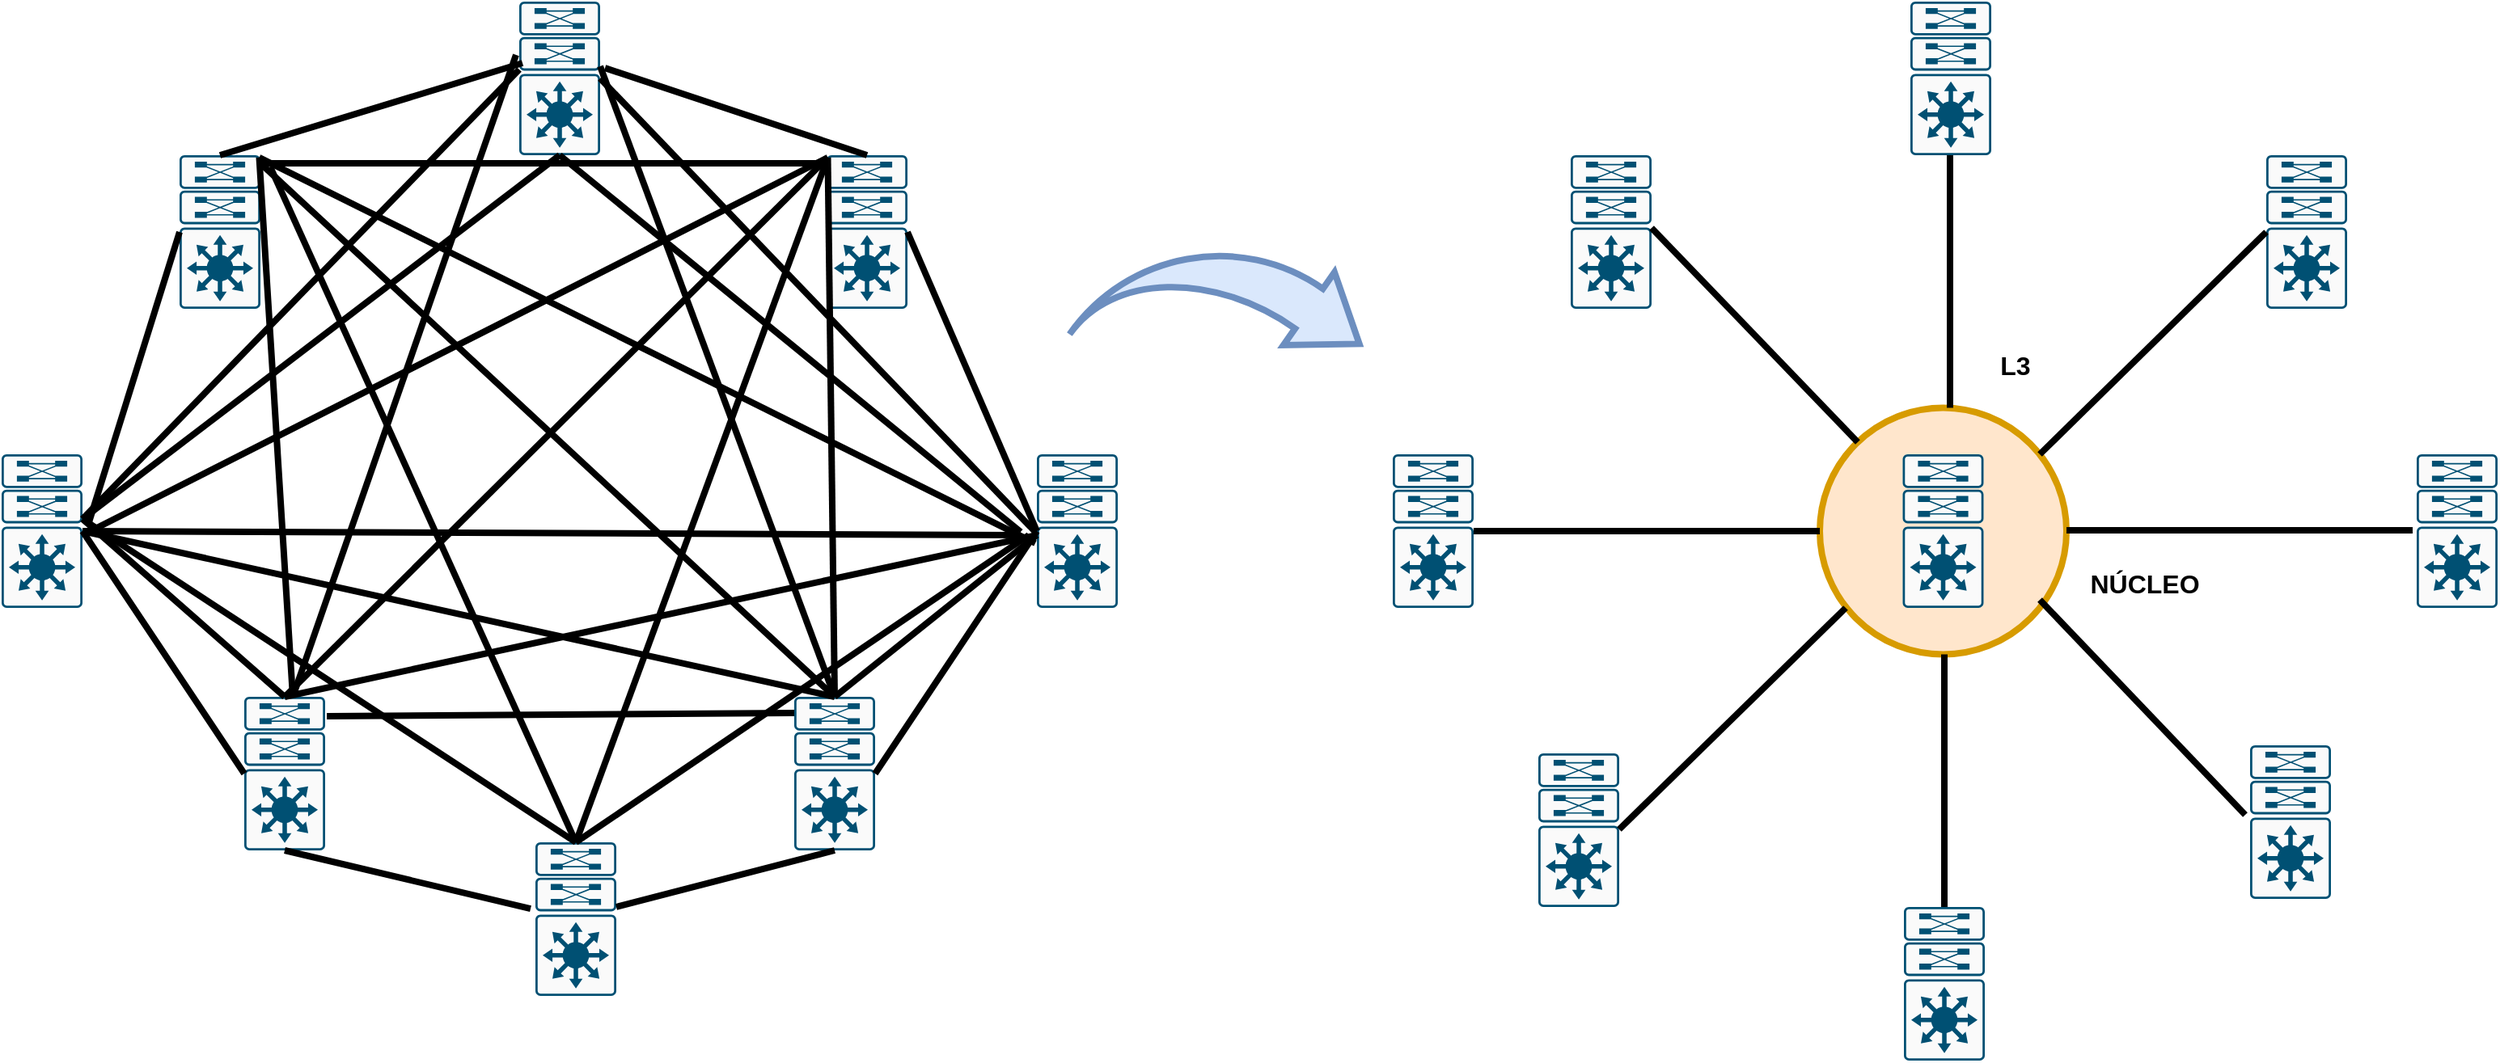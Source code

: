 <mxfile version="24.0.5" type="device">
  <diagram name="Página-1" id="8-JBJXPizwCX4QewKFlV">
    <mxGraphModel dx="1194" dy="716" grid="1" gridSize="10" guides="1" tooltips="1" connect="1" arrows="1" fold="1" page="1" pageScale="1" pageWidth="827" pageHeight="1169" math="0" shadow="0">
      <root>
        <mxCell id="0" />
        <mxCell id="1" parent="0" />
        <mxCell id="4xtseMIahhSM2XRDExMG-50" value="" style="ellipse;whiteSpace=wrap;html=1;aspect=fixed;fillColor=#ffe6cc;strokeColor=#d79b00;strokeWidth=4;" vertex="1" parent="1">
          <mxGeometry x="1164" y="251.25" width="152.5" height="152.5" as="geometry" />
        </mxCell>
        <mxCell id="4xtseMIahhSM2XRDExMG-1" value="" style="sketch=0;points=[[0.015,0.015,0],[0.985,0.015,0],[0.985,0.985,0],[0.015,0.985,0],[0.25,0,0],[0.5,0,0],[0.75,0,0],[1,0.25,0],[1,0.5,0],[1,0.75,0],[0.75,1,0],[0.5,1,0],[0.25,1,0],[0,0.75,0],[0,0.5,0],[0,0.25,0]];verticalLabelPosition=bottom;html=1;verticalAlign=top;aspect=fixed;align=center;pointerEvents=1;shape=mxgraph.cisco19.rect;prIcon=l3_switch_with_dual_supervisor;fillColor=#FAFAFA;strokeColor=#005073;" vertex="1" parent="1">
          <mxGeometry x="360" width="50" height="95" as="geometry" />
        </mxCell>
        <mxCell id="4xtseMIahhSM2XRDExMG-2" value="" style="sketch=0;points=[[0.015,0.015,0],[0.985,0.015,0],[0.985,0.985,0],[0.015,0.985,0],[0.25,0,0],[0.5,0,0],[0.75,0,0],[1,0.25,0],[1,0.5,0],[1,0.75,0],[0.75,1,0],[0.5,1,0],[0.25,1,0],[0,0.75,0],[0,0.5,0],[0,0.25,0]];verticalLabelPosition=bottom;html=1;verticalAlign=top;aspect=fixed;align=center;pointerEvents=1;shape=mxgraph.cisco19.rect;prIcon=l3_switch_with_dual_supervisor;fillColor=#FAFAFA;strokeColor=#005073;" vertex="1" parent="1">
          <mxGeometry x="550" y="95" width="50" height="95" as="geometry" />
        </mxCell>
        <mxCell id="4xtseMIahhSM2XRDExMG-3" value="" style="sketch=0;points=[[0.015,0.015,0],[0.985,0.015,0],[0.985,0.985,0],[0.015,0.985,0],[0.25,0,0],[0.5,0,0],[0.75,0,0],[1,0.25,0],[1,0.5,0],[1,0.75,0],[0.75,1,0],[0.5,1,0],[0.25,1,0],[0,0.75,0],[0,0.5,0],[0,0.25,0]];verticalLabelPosition=bottom;html=1;verticalAlign=top;aspect=fixed;align=center;pointerEvents=1;shape=mxgraph.cisco19.rect;prIcon=l3_switch_with_dual_supervisor;fillColor=#FAFAFA;strokeColor=#005073;" vertex="1" parent="1">
          <mxGeometry x="40" y="280" width="50" height="95" as="geometry" />
        </mxCell>
        <mxCell id="4xtseMIahhSM2XRDExMG-4" value="" style="sketch=0;points=[[0.015,0.015,0],[0.985,0.015,0],[0.985,0.985,0],[0.015,0.985,0],[0.25,0,0],[0.5,0,0],[0.75,0,0],[1,0.25,0],[1,0.5,0],[1,0.75,0],[0.75,1,0],[0.5,1,0],[0.25,1,0],[0,0.75,0],[0,0.5,0],[0,0.25,0]];verticalLabelPosition=bottom;html=1;verticalAlign=top;aspect=fixed;align=center;pointerEvents=1;shape=mxgraph.cisco19.rect;prIcon=l3_switch_with_dual_supervisor;fillColor=#FAFAFA;strokeColor=#005073;" vertex="1" parent="1">
          <mxGeometry x="150" y="95" width="50" height="95" as="geometry" />
        </mxCell>
        <mxCell id="4xtseMIahhSM2XRDExMG-5" value="" style="sketch=0;points=[[0.015,0.015,0],[0.985,0.015,0],[0.985,0.985,0],[0.015,0.985,0],[0.25,0,0],[0.5,0,0],[0.75,0,0],[1,0.25,0],[1,0.5,0],[1,0.75,0],[0.75,1,0],[0.5,1,0],[0.25,1,0],[0,0.75,0],[0,0.5,0],[0,0.25,0]];verticalLabelPosition=bottom;html=1;verticalAlign=top;aspect=fixed;align=center;pointerEvents=1;shape=mxgraph.cisco19.rect;prIcon=l3_switch_with_dual_supervisor;fillColor=#FAFAFA;strokeColor=#005073;" vertex="1" parent="1">
          <mxGeometry x="530" y="430" width="50" height="95" as="geometry" />
        </mxCell>
        <mxCell id="4xtseMIahhSM2XRDExMG-6" value="" style="sketch=0;points=[[0.015,0.015,0],[0.985,0.015,0],[0.985,0.985,0],[0.015,0.985,0],[0.25,0,0],[0.5,0,0],[0.75,0,0],[1,0.25,0],[1,0.5,0],[1,0.75,0],[0.75,1,0],[0.5,1,0],[0.25,1,0],[0,0.75,0],[0,0.5,0],[0,0.25,0]];verticalLabelPosition=bottom;html=1;verticalAlign=top;aspect=fixed;align=center;pointerEvents=1;shape=mxgraph.cisco19.rect;prIcon=l3_switch_with_dual_supervisor;fillColor=#FAFAFA;strokeColor=#005073;" vertex="1" parent="1">
          <mxGeometry x="680" y="280" width="50" height="95" as="geometry" />
        </mxCell>
        <mxCell id="4xtseMIahhSM2XRDExMG-7" value="" style="sketch=0;points=[[0.015,0.015,0],[0.985,0.015,0],[0.985,0.985,0],[0.015,0.985,0],[0.25,0,0],[0.5,0,0],[0.75,0,0],[1,0.25,0],[1,0.5,0],[1,0.75,0],[0.75,1,0],[0.5,1,0],[0.25,1,0],[0,0.75,0],[0,0.5,0],[0,0.25,0]];verticalLabelPosition=bottom;html=1;verticalAlign=top;aspect=fixed;align=center;pointerEvents=1;shape=mxgraph.cisco19.rect;prIcon=l3_switch_with_dual_supervisor;fillColor=#FAFAFA;strokeColor=#005073;" vertex="1" parent="1">
          <mxGeometry x="190" y="430" width="50" height="95" as="geometry" />
        </mxCell>
        <mxCell id="4xtseMIahhSM2XRDExMG-8" value="" style="sketch=0;points=[[0.015,0.015,0],[0.985,0.015,0],[0.985,0.985,0],[0.015,0.985,0],[0.25,0,0],[0.5,0,0],[0.75,0,0],[1,0.25,0],[1,0.5,0],[1,0.75,0],[0.75,1,0],[0.5,1,0],[0.25,1,0],[0,0.75,0],[0,0.5,0],[0,0.25,0]];verticalLabelPosition=bottom;html=1;verticalAlign=top;aspect=fixed;align=center;pointerEvents=1;shape=mxgraph.cisco19.rect;prIcon=l3_switch_with_dual_supervisor;fillColor=#FAFAFA;strokeColor=#005073;" vertex="1" parent="1">
          <mxGeometry x="370" y="520" width="50" height="95" as="geometry" />
        </mxCell>
        <mxCell id="4xtseMIahhSM2XRDExMG-9" value="" style="endArrow=none;html=1;rounded=0;strokeWidth=4;" edge="1" parent="1">
          <mxGeometry width="50" height="50" relative="1" as="geometry">
            <mxPoint x="200" y="100" as="sourcePoint" />
            <mxPoint x="550" y="100" as="targetPoint" />
          </mxGeometry>
        </mxCell>
        <mxCell id="4xtseMIahhSM2XRDExMG-10" value="" style="endArrow=none;html=1;rounded=0;strokeWidth=4;entryX=-0.02;entryY=0.611;entryDx=0;entryDy=0;entryPerimeter=0;" edge="1" parent="1">
          <mxGeometry width="50" height="50" relative="1" as="geometry">
            <mxPoint x="241" y="442" as="sourcePoint" />
            <mxPoint x="530" y="440" as="targetPoint" />
          </mxGeometry>
        </mxCell>
        <mxCell id="4xtseMIahhSM2XRDExMG-11" value="" style="endArrow=none;html=1;rounded=0;strokeWidth=4;entryX=0;entryY=0.5;entryDx=0;entryDy=0;entryPerimeter=0;exitX=1.08;exitY=0.442;exitDx=0;exitDy=0;exitPerimeter=0;" edge="1" parent="1" source="4xtseMIahhSM2XRDExMG-3" target="4xtseMIahhSM2XRDExMG-4">
          <mxGeometry width="50" height="50" relative="1" as="geometry">
            <mxPoint x="90" y="342" as="sourcePoint" />
            <mxPoint x="379" y="340" as="targetPoint" />
          </mxGeometry>
        </mxCell>
        <mxCell id="4xtseMIahhSM2XRDExMG-12" value="" style="endArrow=none;html=1;rounded=0;strokeWidth=4;exitX=1;exitY=0.5;exitDx=0;exitDy=0;exitPerimeter=0;entryX=0;entryY=0.5;entryDx=0;entryDy=0;entryPerimeter=0;" edge="1" parent="1" source="4xtseMIahhSM2XRDExMG-3" target="4xtseMIahhSM2XRDExMG-7">
          <mxGeometry width="50" height="50" relative="1" as="geometry">
            <mxPoint x="104" y="332" as="sourcePoint" />
            <mxPoint x="180" y="440" as="targetPoint" />
          </mxGeometry>
        </mxCell>
        <mxCell id="4xtseMIahhSM2XRDExMG-13" value="" style="endArrow=none;html=1;rounded=0;strokeWidth=4;exitX=0.5;exitY=1;exitDx=0;exitDy=0;exitPerimeter=0;entryX=-0.06;entryY=0.432;entryDx=0;entryDy=0;entryPerimeter=0;" edge="1" parent="1" source="4xtseMIahhSM2XRDExMG-7" target="4xtseMIahhSM2XRDExMG-8">
          <mxGeometry width="50" height="50" relative="1" as="geometry">
            <mxPoint x="240" y="480" as="sourcePoint" />
            <mxPoint x="360" y="560" as="targetPoint" />
          </mxGeometry>
        </mxCell>
        <mxCell id="4xtseMIahhSM2XRDExMG-14" value="" style="endArrow=none;html=1;rounded=0;strokeWidth=4;exitX=1;exitY=0.5;exitDx=0;exitDy=0;exitPerimeter=0;entryX=0.5;entryY=1;entryDx=0;entryDy=0;entryPerimeter=0;" edge="1" parent="1" target="4xtseMIahhSM2XRDExMG-5">
          <mxGeometry width="50" height="50" relative="1" as="geometry">
            <mxPoint x="420" y="560" as="sourcePoint" />
            <mxPoint x="547" y="641" as="targetPoint" />
          </mxGeometry>
        </mxCell>
        <mxCell id="4xtseMIahhSM2XRDExMG-15" value="" style="endArrow=none;html=1;rounded=0;strokeWidth=4;exitX=1;exitY=0.5;exitDx=0;exitDy=0;exitPerimeter=0;entryX=0;entryY=0.5;entryDx=0;entryDy=0;entryPerimeter=0;" edge="1" parent="1" source="4xtseMIahhSM2XRDExMG-5" target="4xtseMIahhSM2XRDExMG-6">
          <mxGeometry width="50" height="50" relative="1" as="geometry">
            <mxPoint x="580" y="440" as="sourcePoint" />
            <mxPoint x="715" y="375" as="targetPoint" />
          </mxGeometry>
        </mxCell>
        <mxCell id="4xtseMIahhSM2XRDExMG-16" value="" style="endArrow=none;html=1;rounded=0;strokeWidth=4;exitX=0;exitY=0.5;exitDx=0;exitDy=0;exitPerimeter=0;entryX=1;entryY=0.5;entryDx=0;entryDy=0;entryPerimeter=0;" edge="1" parent="1" source="4xtseMIahhSM2XRDExMG-6" target="4xtseMIahhSM2XRDExMG-2">
          <mxGeometry width="50" height="50" relative="1" as="geometry">
            <mxPoint x="692" y="280" as="sourcePoint" />
            <mxPoint x="827" y="207" as="targetPoint" />
          </mxGeometry>
        </mxCell>
        <mxCell id="4xtseMIahhSM2XRDExMG-17" value="" style="endArrow=none;html=1;rounded=0;strokeWidth=4;entryX=0.04;entryY=0.4;entryDx=0;entryDy=0;entryPerimeter=0;exitX=0.5;exitY=0;exitDx=0;exitDy=0;exitPerimeter=0;" edge="1" parent="1" source="4xtseMIahhSM2XRDExMG-4" target="4xtseMIahhSM2XRDExMG-1">
          <mxGeometry width="50" height="50" relative="1" as="geometry">
            <mxPoint x="240" y="204" as="sourcePoint" />
            <mxPoint x="336" y="90" as="targetPoint" />
          </mxGeometry>
        </mxCell>
        <mxCell id="4xtseMIahhSM2XRDExMG-18" value="" style="endArrow=none;html=1;rounded=0;strokeWidth=4;exitX=0.5;exitY=0;exitDx=0;exitDy=0;exitPerimeter=0;entryX=1.06;entryY=0.432;entryDx=0;entryDy=0;entryPerimeter=0;" edge="1" parent="1" source="4xtseMIahhSM2XRDExMG-2" target="4xtseMIahhSM2XRDExMG-1">
          <mxGeometry width="50" height="50" relative="1" as="geometry">
            <mxPoint x="520" y="240" as="sourcePoint" />
            <mxPoint x="420" y="120" as="targetPoint" />
          </mxGeometry>
        </mxCell>
        <mxCell id="4xtseMIahhSM2XRDExMG-19" value="" style="endArrow=none;html=1;rounded=0;strokeWidth=4;entryX=0.5;entryY=0;entryDx=0;entryDy=0;entryPerimeter=0;exitX=1;exitY=0.421;exitDx=0;exitDy=0;exitPerimeter=0;" edge="1" parent="1" source="4xtseMIahhSM2XRDExMG-3" target="4xtseMIahhSM2XRDExMG-7">
          <mxGeometry width="50" height="50" relative="1" as="geometry">
            <mxPoint x="263" y="332" as="sourcePoint" />
            <mxPoint x="420" y="250" as="targetPoint" />
          </mxGeometry>
        </mxCell>
        <mxCell id="4xtseMIahhSM2XRDExMG-20" value="" style="endArrow=none;html=1;rounded=0;strokeWidth=4;entryX=0.5;entryY=0;entryDx=0;entryDy=0;entryPerimeter=0;" edge="1" parent="1" target="4xtseMIahhSM2XRDExMG-8">
          <mxGeometry width="50" height="50" relative="1" as="geometry">
            <mxPoint x="90" y="320" as="sourcePoint" />
            <mxPoint x="255" y="390" as="targetPoint" />
          </mxGeometry>
        </mxCell>
        <mxCell id="4xtseMIahhSM2XRDExMG-21" value="" style="endArrow=none;html=1;rounded=0;strokeWidth=4;exitX=1;exitY=0.5;exitDx=0;exitDy=0;exitPerimeter=0;entryX=0.5;entryY=0;entryDx=0;entryDy=0;entryPerimeter=0;" edge="1" parent="1" source="4xtseMIahhSM2XRDExMG-3" target="4xtseMIahhSM2XRDExMG-5">
          <mxGeometry width="50" height="50" relative="1" as="geometry">
            <mxPoint x="120" y="300" as="sourcePoint" />
            <mxPoint x="520" y="430" as="targetPoint" />
          </mxGeometry>
        </mxCell>
        <mxCell id="4xtseMIahhSM2XRDExMG-22" value="" style="endArrow=none;html=1;rounded=0;strokeWidth=4;exitX=1;exitY=0.5;exitDx=0;exitDy=0;exitPerimeter=0;" edge="1" parent="1" source="4xtseMIahhSM2XRDExMG-3">
          <mxGeometry width="50" height="50" relative="1" as="geometry">
            <mxPoint x="100" y="338" as="sourcePoint" />
            <mxPoint x="670" y="330" as="targetPoint" />
          </mxGeometry>
        </mxCell>
        <mxCell id="4xtseMIahhSM2XRDExMG-23" value="" style="endArrow=none;html=1;rounded=0;strokeWidth=4;entryX=0.015;entryY=0.015;entryDx=0;entryDy=0;entryPerimeter=0;" edge="1" parent="1" target="4xtseMIahhSM2XRDExMG-2">
          <mxGeometry width="50" height="50" relative="1" as="geometry">
            <mxPoint x="90" y="330" as="sourcePoint" />
            <mxPoint x="680" y="340" as="targetPoint" />
          </mxGeometry>
        </mxCell>
        <mxCell id="4xtseMIahhSM2XRDExMG-24" value="" style="endArrow=none;html=1;rounded=0;strokeWidth=4;entryX=0.5;entryY=1;entryDx=0;entryDy=0;entryPerimeter=0;" edge="1" parent="1" target="4xtseMIahhSM2XRDExMG-1">
          <mxGeometry width="50" height="50" relative="1" as="geometry">
            <mxPoint x="90" y="320" as="sourcePoint" />
            <mxPoint x="541" y="171" as="targetPoint" />
          </mxGeometry>
        </mxCell>
        <mxCell id="4xtseMIahhSM2XRDExMG-25" value="" style="endArrow=none;html=1;rounded=0;strokeWidth=4;entryX=0.5;entryY=0;entryDx=0;entryDy=0;entryPerimeter=0;" edge="1" parent="1" target="4xtseMIahhSM2XRDExMG-5">
          <mxGeometry width="50" height="50" relative="1" as="geometry">
            <mxPoint x="680" y="330" as="sourcePoint" />
            <mxPoint x="590" y="230" as="targetPoint" />
          </mxGeometry>
        </mxCell>
        <mxCell id="4xtseMIahhSM2XRDExMG-26" value="" style="endArrow=none;html=1;rounded=0;strokeWidth=4;entryX=0.5;entryY=0;entryDx=0;entryDy=0;entryPerimeter=0;" edge="1" parent="1" target="4xtseMIahhSM2XRDExMG-8">
          <mxGeometry width="50" height="50" relative="1" as="geometry">
            <mxPoint x="675" y="330" as="sourcePoint" />
            <mxPoint x="400" y="510" as="targetPoint" />
          </mxGeometry>
        </mxCell>
        <mxCell id="4xtseMIahhSM2XRDExMG-27" value="" style="endArrow=none;html=1;rounded=0;strokeWidth=4;entryX=0.5;entryY=0;entryDx=0;entryDy=0;entryPerimeter=0;" edge="1" parent="1" target="4xtseMIahhSM2XRDExMG-7">
          <mxGeometry width="50" height="50" relative="1" as="geometry">
            <mxPoint x="680" y="330" as="sourcePoint" />
            <mxPoint x="380" y="510" as="targetPoint" />
          </mxGeometry>
        </mxCell>
        <mxCell id="4xtseMIahhSM2XRDExMG-28" value="" style="endArrow=none;html=1;rounded=0;strokeWidth=4;entryX=0.5;entryY=1;entryDx=0;entryDy=0;entryPerimeter=0;" edge="1" parent="1" target="4xtseMIahhSM2XRDExMG-1">
          <mxGeometry width="50" height="50" relative="1" as="geometry">
            <mxPoint x="670" y="328" as="sourcePoint" />
            <mxPoint x="225" y="440" as="targetPoint" />
          </mxGeometry>
        </mxCell>
        <mxCell id="4xtseMIahhSM2XRDExMG-29" value="" style="endArrow=none;html=1;rounded=0;strokeWidth=4;entryX=0.985;entryY=0.015;entryDx=0;entryDy=0;entryPerimeter=0;exitX=-0.02;exitY=0.579;exitDx=0;exitDy=0;exitPerimeter=0;" edge="1" parent="1" source="4xtseMIahhSM2XRDExMG-6" target="4xtseMIahhSM2XRDExMG-4">
          <mxGeometry width="50" height="50" relative="1" as="geometry">
            <mxPoint x="700" y="350" as="sourcePoint" />
            <mxPoint x="235" y="450" as="targetPoint" />
          </mxGeometry>
        </mxCell>
        <mxCell id="4xtseMIahhSM2XRDExMG-30" value="" style="endArrow=none;html=1;rounded=0;strokeWidth=4;exitX=0.5;exitY=0;exitDx=0;exitDy=0;exitPerimeter=0;" edge="1" parent="1" source="4xtseMIahhSM2XRDExMG-5">
          <mxGeometry width="50" height="50" relative="1" as="geometry">
            <mxPoint x="689" y="345" as="sourcePoint" />
            <mxPoint x="200" y="100" as="targetPoint" />
          </mxGeometry>
        </mxCell>
        <mxCell id="4xtseMIahhSM2XRDExMG-31" value="" style="endArrow=none;html=1;rounded=0;strokeWidth=4;exitX=0.5;exitY=0;exitDx=0;exitDy=0;exitPerimeter=0;entryX=1.12;entryY=0.074;entryDx=0;entryDy=0;entryPerimeter=0;" edge="1" parent="1" source="4xtseMIahhSM2XRDExMG-8" target="4xtseMIahhSM2XRDExMG-4">
          <mxGeometry width="50" height="50" relative="1" as="geometry">
            <mxPoint x="565" y="440" as="sourcePoint" />
            <mxPoint x="210" y="110" as="targetPoint" />
          </mxGeometry>
        </mxCell>
        <mxCell id="4xtseMIahhSM2XRDExMG-32" value="" style="endArrow=none;html=1;rounded=0;strokeWidth=4;entryX=0.985;entryY=0.015;entryDx=0;entryDy=0;entryPerimeter=0;" edge="1" parent="1" target="4xtseMIahhSM2XRDExMG-4">
          <mxGeometry width="50" height="50" relative="1" as="geometry">
            <mxPoint x="220" y="430" as="sourcePoint" />
            <mxPoint x="220" y="120" as="targetPoint" />
          </mxGeometry>
        </mxCell>
        <mxCell id="4xtseMIahhSM2XRDExMG-33" value="" style="endArrow=none;html=1;rounded=0;strokeWidth=4;entryX=0.015;entryY=0.015;entryDx=0;entryDy=0;entryPerimeter=0;exitX=0.5;exitY=0;exitDx=0;exitDy=0;exitPerimeter=0;" edge="1" parent="1" source="4xtseMIahhSM2XRDExMG-7" target="4xtseMIahhSM2XRDExMG-2">
          <mxGeometry width="50" height="50" relative="1" as="geometry">
            <mxPoint x="100" y="340" as="sourcePoint" />
            <mxPoint x="561" y="106" as="targetPoint" />
          </mxGeometry>
        </mxCell>
        <mxCell id="4xtseMIahhSM2XRDExMG-34" value="" style="endArrow=none;html=1;rounded=0;strokeWidth=4;entryX=0.015;entryY=0.015;entryDx=0;entryDy=0;entryPerimeter=0;exitX=0.5;exitY=0;exitDx=0;exitDy=0;exitPerimeter=0;" edge="1" parent="1" source="4xtseMIahhSM2XRDExMG-8" target="4xtseMIahhSM2XRDExMG-2">
          <mxGeometry width="50" height="50" relative="1" as="geometry">
            <mxPoint x="225" y="440" as="sourcePoint" />
            <mxPoint x="561" y="106" as="targetPoint" />
          </mxGeometry>
        </mxCell>
        <mxCell id="4xtseMIahhSM2XRDExMG-35" value="" style="endArrow=none;html=1;rounded=0;strokeWidth=4;entryX=0.015;entryY=0.015;entryDx=0;entryDy=0;entryPerimeter=0;exitX=0.5;exitY=0;exitDx=0;exitDy=0;exitPerimeter=0;" edge="1" parent="1" source="4xtseMIahhSM2XRDExMG-5" target="4xtseMIahhSM2XRDExMG-2">
          <mxGeometry width="50" height="50" relative="1" as="geometry">
            <mxPoint x="405" y="530" as="sourcePoint" />
            <mxPoint x="561" y="106" as="targetPoint" />
          </mxGeometry>
        </mxCell>
        <mxCell id="4xtseMIahhSM2XRDExMG-36" value="" style="endArrow=none;html=1;rounded=0;strokeWidth=4;entryX=-0.04;entryY=0.347;entryDx=0;entryDy=0;entryPerimeter=0;" edge="1" parent="1" target="4xtseMIahhSM2XRDExMG-1">
          <mxGeometry width="50" height="50" relative="1" as="geometry">
            <mxPoint x="220" y="430" as="sourcePoint" />
            <mxPoint x="209" y="106" as="targetPoint" />
          </mxGeometry>
        </mxCell>
        <mxCell id="4xtseMIahhSM2XRDExMG-37" value="" style="endArrow=none;html=1;rounded=0;strokeWidth=4;entryX=1;entryY=0.421;entryDx=0;entryDy=0;entryPerimeter=0;exitX=0.5;exitY=0;exitDx=0;exitDy=0;exitPerimeter=0;" edge="1" parent="1" source="4xtseMIahhSM2XRDExMG-5" target="4xtseMIahhSM2XRDExMG-1">
          <mxGeometry width="50" height="50" relative="1" as="geometry">
            <mxPoint x="565" y="440" as="sourcePoint" />
            <mxPoint x="561" y="106" as="targetPoint" />
          </mxGeometry>
        </mxCell>
        <mxCell id="4xtseMIahhSM2XRDExMG-38" value="" style="endArrow=none;html=1;rounded=0;strokeWidth=4;entryX=0;entryY=0.442;entryDx=0;entryDy=0;entryPerimeter=0;" edge="1" parent="1" target="4xtseMIahhSM2XRDExMG-1">
          <mxGeometry width="50" height="50" relative="1" as="geometry">
            <mxPoint x="90" y="320" as="sourcePoint" />
            <mxPoint x="372" y="48" as="targetPoint" />
          </mxGeometry>
        </mxCell>
        <mxCell id="4xtseMIahhSM2XRDExMG-39" value="" style="endArrow=none;html=1;rounded=0;strokeWidth=4;entryX=1;entryY=0.5;entryDx=0;entryDy=0;entryPerimeter=0;" edge="1" parent="1" target="4xtseMIahhSM2XRDExMG-1">
          <mxGeometry width="50" height="50" relative="1" as="geometry">
            <mxPoint x="679" y="328" as="sourcePoint" />
            <mxPoint x="395" y="105" as="targetPoint" />
          </mxGeometry>
        </mxCell>
        <mxCell id="4xtseMIahhSM2XRDExMG-40" value="" style="sketch=0;points=[[0.015,0.015,0],[0.985,0.015,0],[0.985,0.985,0],[0.015,0.985,0],[0.25,0,0],[0.5,0,0],[0.75,0,0],[1,0.25,0],[1,0.5,0],[1,0.75,0],[0.75,1,0],[0.5,1,0],[0.25,1,0],[0,0.75,0],[0,0.5,0],[0,0.25,0]];verticalLabelPosition=bottom;html=1;verticalAlign=top;aspect=fixed;align=center;pointerEvents=1;shape=mxgraph.cisco19.rect;prIcon=l3_switch_with_dual_supervisor;fillColor=#FAFAFA;strokeColor=#005073;" vertex="1" parent="1">
          <mxGeometry x="900" y="280" width="50" height="95" as="geometry" />
        </mxCell>
        <mxCell id="4xtseMIahhSM2XRDExMG-41" value="" style="sketch=0;points=[[0.015,0.015,0],[0.985,0.015,0],[0.985,0.985,0],[0.015,0.985,0],[0.25,0,0],[0.5,0,0],[0.75,0,0],[1,0.25,0],[1,0.5,0],[1,0.75,0],[0.75,1,0],[0.5,1,0],[0.25,1,0],[0,0.75,0],[0,0.5,0],[0,0.25,0]];verticalLabelPosition=bottom;html=1;verticalAlign=top;aspect=fixed;align=center;pointerEvents=1;shape=mxgraph.cisco19.rect;prIcon=l3_switch_with_dual_supervisor;fillColor=#FAFAFA;strokeColor=#005073;" vertex="1" parent="1">
          <mxGeometry x="1010" y="95" width="50" height="95" as="geometry" />
        </mxCell>
        <mxCell id="4xtseMIahhSM2XRDExMG-42" value="" style="sketch=0;points=[[0.015,0.015,0],[0.985,0.015,0],[0.985,0.985,0],[0.015,0.985,0],[0.25,0,0],[0.5,0,0],[0.75,0,0],[1,0.25,0],[1,0.5,0],[1,0.75,0],[0.75,1,0],[0.5,1,0],[0.25,1,0],[0,0.75,0],[0,0.5,0],[0,0.25,0]];verticalLabelPosition=bottom;html=1;verticalAlign=top;aspect=fixed;align=center;pointerEvents=1;shape=mxgraph.cisco19.rect;prIcon=l3_switch_with_dual_supervisor;fillColor=#FAFAFA;strokeColor=#005073;" vertex="1" parent="1">
          <mxGeometry x="1220" width="50" height="95" as="geometry" />
        </mxCell>
        <mxCell id="4xtseMIahhSM2XRDExMG-43" value="" style="sketch=0;points=[[0.015,0.015,0],[0.985,0.015,0],[0.985,0.985,0],[0.015,0.985,0],[0.25,0,0],[0.5,0,0],[0.75,0,0],[1,0.25,0],[1,0.5,0],[1,0.75,0],[0.75,1,0],[0.5,1,0],[0.25,1,0],[0,0.75,0],[0,0.5,0],[0,0.25,0]];verticalLabelPosition=bottom;html=1;verticalAlign=top;aspect=fixed;align=center;pointerEvents=1;shape=mxgraph.cisco19.rect;prIcon=l3_switch_with_dual_supervisor;fillColor=#FAFAFA;strokeColor=#005073;" vertex="1" parent="1">
          <mxGeometry x="1440" y="95" width="50" height="95" as="geometry" />
        </mxCell>
        <mxCell id="4xtseMIahhSM2XRDExMG-44" value="" style="sketch=0;points=[[0.015,0.015,0],[0.985,0.015,0],[0.985,0.985,0],[0.015,0.985,0],[0.25,0,0],[0.5,0,0],[0.75,0,0],[1,0.25,0],[1,0.5,0],[1,0.75,0],[0.75,1,0],[0.5,1,0],[0.25,1,0],[0,0.75,0],[0,0.5,0],[0,0.25,0]];verticalLabelPosition=bottom;html=1;verticalAlign=top;aspect=fixed;align=center;pointerEvents=1;shape=mxgraph.cisco19.rect;prIcon=l3_switch_with_dual_supervisor;fillColor=#FAFAFA;strokeColor=#005073;" vertex="1" parent="1">
          <mxGeometry x="1533" y="280" width="50" height="95" as="geometry" />
        </mxCell>
        <mxCell id="4xtseMIahhSM2XRDExMG-45" value="" style="sketch=0;points=[[0.015,0.015,0],[0.985,0.015,0],[0.985,0.985,0],[0.015,0.985,0],[0.25,0,0],[0.5,0,0],[0.75,0,0],[1,0.25,0],[1,0.5,0],[1,0.75,0],[0.75,1,0],[0.5,1,0],[0.25,1,0],[0,0.75,0],[0,0.5,0],[0,0.25,0]];verticalLabelPosition=bottom;html=1;verticalAlign=top;aspect=fixed;align=center;pointerEvents=1;shape=mxgraph.cisco19.rect;prIcon=l3_switch_with_dual_supervisor;fillColor=#FAFAFA;strokeColor=#005073;" vertex="1" parent="1">
          <mxGeometry x="1430" y="460" width="50" height="95" as="geometry" />
        </mxCell>
        <mxCell id="4xtseMIahhSM2XRDExMG-46" value="" style="sketch=0;points=[[0.015,0.015,0],[0.985,0.015,0],[0.985,0.985,0],[0.015,0.985,0],[0.25,0,0],[0.5,0,0],[0.75,0,0],[1,0.25,0],[1,0.5,0],[1,0.75,0],[0.75,1,0],[0.5,1,0],[0.25,1,0],[0,0.75,0],[0,0.5,0],[0,0.25,0]];verticalLabelPosition=bottom;html=1;verticalAlign=top;aspect=fixed;align=center;pointerEvents=1;shape=mxgraph.cisco19.rect;prIcon=l3_switch_with_dual_supervisor;fillColor=#FAFAFA;strokeColor=#005073;" vertex="1" parent="1">
          <mxGeometry x="1216" y="560" width="50" height="95" as="geometry" />
        </mxCell>
        <mxCell id="4xtseMIahhSM2XRDExMG-47" value="" style="sketch=0;points=[[0.015,0.015,0],[0.985,0.015,0],[0.985,0.985,0],[0.015,0.985,0],[0.25,0,0],[0.5,0,0],[0.75,0,0],[1,0.25,0],[1,0.5,0],[1,0.75,0],[0.75,1,0],[0.5,1,0],[0.25,1,0],[0,0.75,0],[0,0.5,0],[0,0.25,0]];verticalLabelPosition=bottom;html=1;verticalAlign=top;aspect=fixed;align=center;pointerEvents=1;shape=mxgraph.cisco19.rect;prIcon=l3_switch_with_dual_supervisor;fillColor=#FAFAFA;strokeColor=#005073;" vertex="1" parent="1">
          <mxGeometry x="990" y="465" width="50" height="95" as="geometry" />
        </mxCell>
        <mxCell id="4xtseMIahhSM2XRDExMG-48" value="" style="sketch=0;points=[[0.015,0.015,0],[0.985,0.015,0],[0.985,0.985,0],[0.015,0.985,0],[0.25,0,0],[0.5,0,0],[0.75,0,0],[1,0.25,0],[1,0.5,0],[1,0.75,0],[0.75,1,0],[0.5,1,0],[0.25,1,0],[0,0.75,0],[0,0.5,0],[0,0.25,0]];verticalLabelPosition=bottom;html=1;verticalAlign=top;aspect=fixed;align=center;pointerEvents=1;shape=mxgraph.cisco19.rect;prIcon=l3_switch_with_dual_supervisor;fillColor=#FAFAFA;strokeColor=#005073;" vertex="1" parent="1">
          <mxGeometry x="1215.25" y="280" width="50" height="95" as="geometry" />
        </mxCell>
        <mxCell id="4xtseMIahhSM2XRDExMG-51" value="" style="endArrow=none;html=1;rounded=0;strokeWidth=4;exitX=1;exitY=0.5;exitDx=0;exitDy=0;exitPerimeter=0;entryX=0;entryY=0.5;entryDx=0;entryDy=0;" edge="1" parent="1" source="4xtseMIahhSM2XRDExMG-40" target="4xtseMIahhSM2XRDExMG-50">
          <mxGeometry width="50" height="50" relative="1" as="geometry">
            <mxPoint x="1060" y="400" as="sourcePoint" />
            <mxPoint x="1150" y="328" as="targetPoint" />
          </mxGeometry>
        </mxCell>
        <mxCell id="4xtseMIahhSM2XRDExMG-52" value="" style="endArrow=none;html=1;rounded=0;strokeWidth=4;exitX=1;exitY=0.5;exitDx=0;exitDy=0;exitPerimeter=0;entryX=0;entryY=0.5;entryDx=0;entryDy=0;" edge="1" parent="1">
          <mxGeometry width="50" height="50" relative="1" as="geometry">
            <mxPoint x="1316.5" y="327" as="sourcePoint" />
            <mxPoint x="1530.5" y="327" as="targetPoint" />
          </mxGeometry>
        </mxCell>
        <mxCell id="4xtseMIahhSM2XRDExMG-53" value="" style="endArrow=none;html=1;rounded=0;strokeWidth=4;" edge="1" parent="1">
          <mxGeometry width="50" height="50" relative="1" as="geometry">
            <mxPoint x="1244.5" y="95" as="sourcePoint" />
            <mxPoint x="1244.504" y="251.251" as="targetPoint" />
          </mxGeometry>
        </mxCell>
        <mxCell id="4xtseMIahhSM2XRDExMG-55" value="" style="endArrow=none;html=1;rounded=0;strokeWidth=4;" edge="1" parent="1">
          <mxGeometry width="50" height="50" relative="1" as="geometry">
            <mxPoint x="1241" y="403.75" as="sourcePoint" />
            <mxPoint x="1241.004" y="560.001" as="targetPoint" />
          </mxGeometry>
        </mxCell>
        <mxCell id="4xtseMIahhSM2XRDExMG-56" value="" style="endArrow=none;html=1;rounded=0;strokeWidth=4;exitX=1;exitY=0.5;exitDx=0;exitDy=0;exitPerimeter=0;" edge="1" parent="1" target="4xtseMIahhSM2XRDExMG-50">
          <mxGeometry width="50" height="50" relative="1" as="geometry">
            <mxPoint x="1060" y="140" as="sourcePoint" />
            <mxPoint x="1274" y="140" as="targetPoint" />
          </mxGeometry>
        </mxCell>
        <mxCell id="4xtseMIahhSM2XRDExMG-57" value="" style="endArrow=none;html=1;rounded=0;strokeWidth=4;exitX=1;exitY=0.5;exitDx=0;exitDy=0;exitPerimeter=0;" edge="1" parent="1">
          <mxGeometry width="50" height="50" relative="1" as="geometry">
            <mxPoint x="1300" y="370" as="sourcePoint" />
            <mxPoint x="1427" y="503" as="targetPoint" />
          </mxGeometry>
        </mxCell>
        <mxCell id="4xtseMIahhSM2XRDExMG-58" value="" style="endArrow=none;html=1;rounded=0;strokeWidth=4;exitX=1;exitY=0.5;exitDx=0;exitDy=0;exitPerimeter=0;entryX=0;entryY=0.5;entryDx=0;entryDy=0;entryPerimeter=0;" edge="1" parent="1" target="4xtseMIahhSM2XRDExMG-43">
          <mxGeometry width="50" height="50" relative="1" as="geometry">
            <mxPoint x="1300" y="280" as="sourcePoint" />
            <mxPoint x="1427" y="413" as="targetPoint" />
          </mxGeometry>
        </mxCell>
        <mxCell id="4xtseMIahhSM2XRDExMG-59" value="" style="endArrow=none;html=1;rounded=0;strokeWidth=4;exitX=1;exitY=0.5;exitDx=0;exitDy=0;exitPerimeter=0;entryX=0;entryY=0.5;entryDx=0;entryDy=0;entryPerimeter=0;" edge="1" parent="1">
          <mxGeometry width="50" height="50" relative="1" as="geometry">
            <mxPoint x="1040" y="512" as="sourcePoint" />
            <mxPoint x="1180" y="375" as="targetPoint" />
          </mxGeometry>
        </mxCell>
        <mxCell id="4xtseMIahhSM2XRDExMG-60" value="" style="html=1;shadow=0;dashed=0;align=center;verticalAlign=middle;shape=mxgraph.arrows2.jumpInArrow;dy=15;dx=38;arrowHead=55;strokeWidth=4;fillColor=#dae8fc;strokeColor=#6c8ebf;rotation=35;" vertex="1" parent="1">
          <mxGeometry x="722.57" y="134.78" width="150.17" height="125.4" as="geometry" />
        </mxCell>
        <mxCell id="4xtseMIahhSM2XRDExMG-61" value="L3" style="text;html=1;strokeColor=none;fillColor=none;align=center;verticalAlign=middle;whiteSpace=wrap;rounded=0;fontSize=16;fontStyle=1" vertex="1" parent="1">
          <mxGeometry x="1200" y="210" width="170" height="30" as="geometry" />
        </mxCell>
        <mxCell id="4xtseMIahhSM2XRDExMG-62" value="NÚCLEO" style="text;html=1;strokeColor=none;fillColor=none;align=center;verticalAlign=middle;whiteSpace=wrap;rounded=0;fontSize=16;fontStyle=1" vertex="1" parent="1">
          <mxGeometry x="1280" y="345" width="170" height="30" as="geometry" />
        </mxCell>
      </root>
    </mxGraphModel>
  </diagram>
</mxfile>
